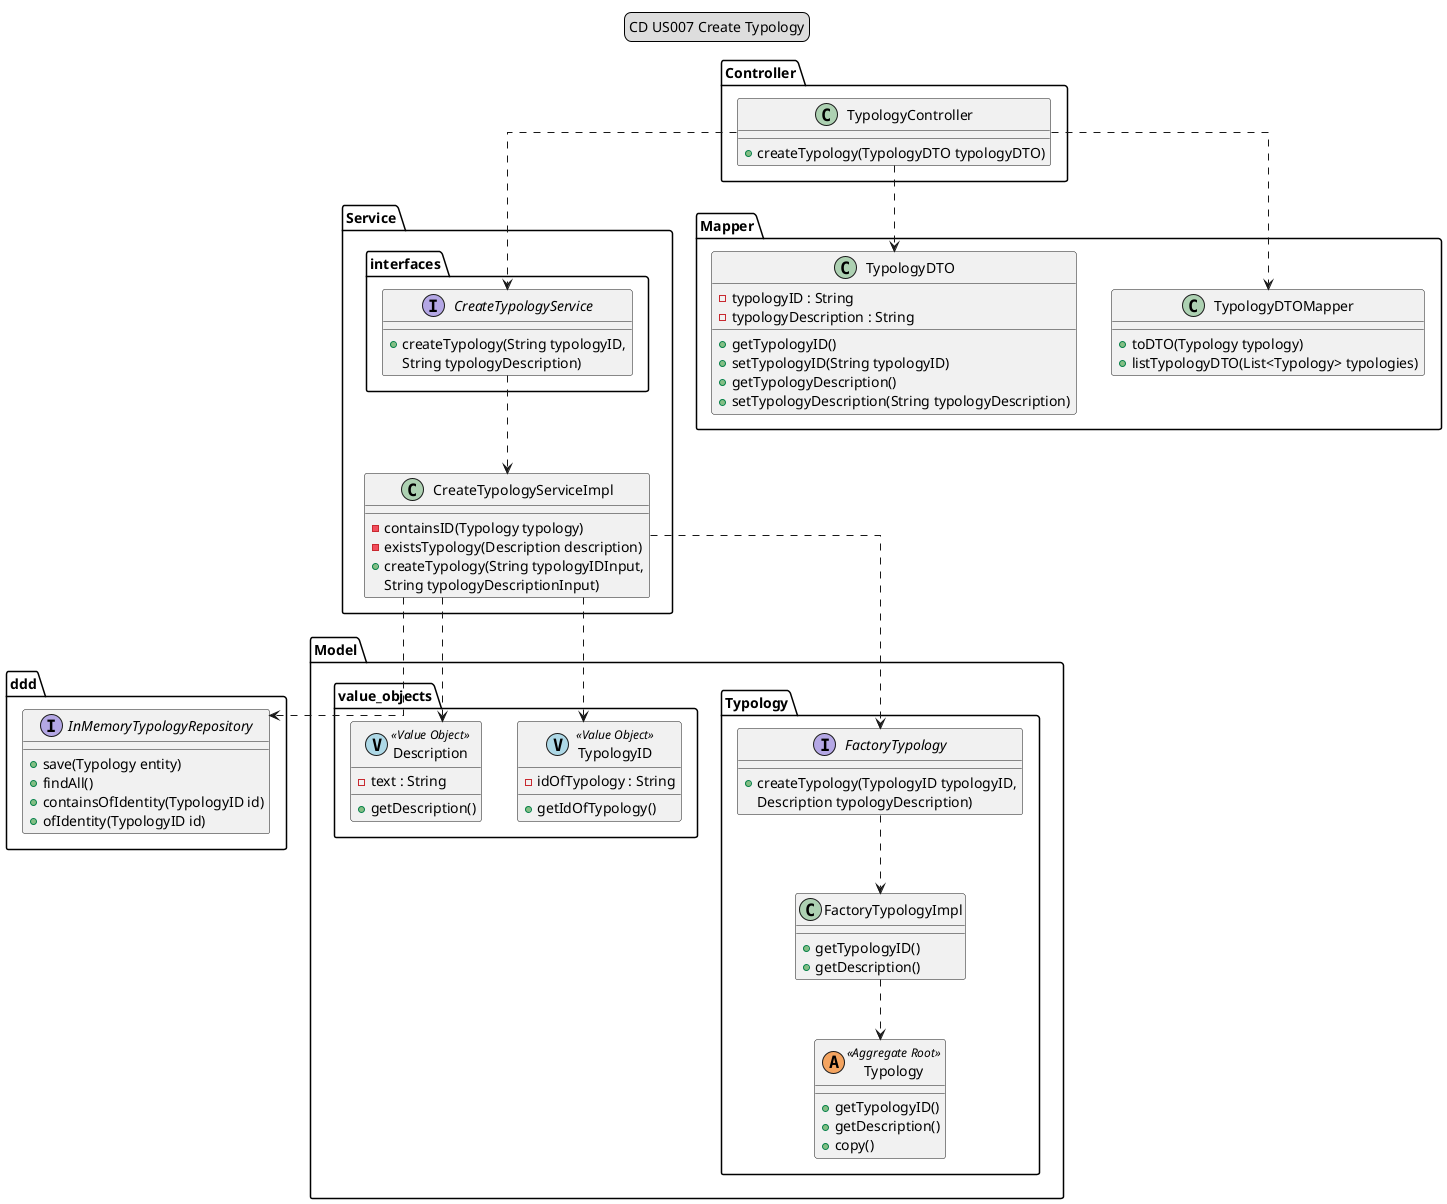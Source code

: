 @startuml
skinparam linetype ortho
legend top
CD US007 Create Typology
end legend

package Controller {
    class "TypologyController" as TypologyController {
        +createTypology(TypologyDTO typologyDTO)
    }
}

package Service {
    package interfaces {
        interface "CreateTypologyService" as  CreateTypologyService {
            +createTypology(String typologyID,
            String typologyDescription)
        }
    }
    class "CreateTypologyServiceImpl" as CreateTypologyServiceImpl {
     - containsID(Typology typology)
     - existsTypology(Description description)
     + createTypology(String typologyIDInput,
          String typologyDescriptionInput)
    }
}
package Mapper {
    class "TypologyDTOMapper" as TypologyMapper {
        + toDTO(Typology typology)
        + listTypologyDTO(List<Typology> typologies)
    }
    class "TypologyDTO" as TypologyDTO {
     - typologyID : String
     - typologyDescription : String
     + getTypologyID()
     + setTypologyID(String typologyID)
     + getTypologyDescription()
     + setTypologyDescription(String typologyDescription)
     }
}

package ddd {
    interface "InMemoryTypologyRepository" as InterfaceTypoRepo {
    + save(Typology entity)
    + findAll()
    + containsOfIdentity(TypologyID id)
    + ofIdentity(TypologyID id)
}
}

package Model {

 package Typology {
        class "FactoryTypologyImpl" as FactoryTypologyImpl  {
            +getTypologyID()
            +getDescription()
        }
             interface "FactoryTypology" as FactoryTypology {
                     +createTypology(TypologyID typologyID,
                     Description typologyDescription)
            }
                class "Typology" as typology <<(A,SandyBrown) Aggregate Root>> {
                    +getTypologyID()
                    +getDescription()
                    + copy()
                }
}
package value_objects {
        class "TypologyID" as typologyID <<(V, LightBlue) Value Object>>  {
            -idOfTypology : String
            +getIdOfTypology()
        }
        class "Description" as description <<(V, LightBlue) Value Object>> {
                    -text : String
                    +getDescription()
                }
}
TypologyController ..> CreateTypologyService
TypologyController ..> TypologyDTO
TypologyController ..> TypologyMapper
CreateTypologyService ..> CreateTypologyServiceImpl
CreateTypologyServiceImpl ..> description
CreateTypologyServiceImpl ..> typologyID
CreateTypologyServiceImpl ..> FactoryTypology
FactoryTypology ..> FactoryTypologyImpl
FactoryTypologyImpl ..> typology
CreateTypologyServiceImpl ..> InterfaceTypoRepo





@enduml
